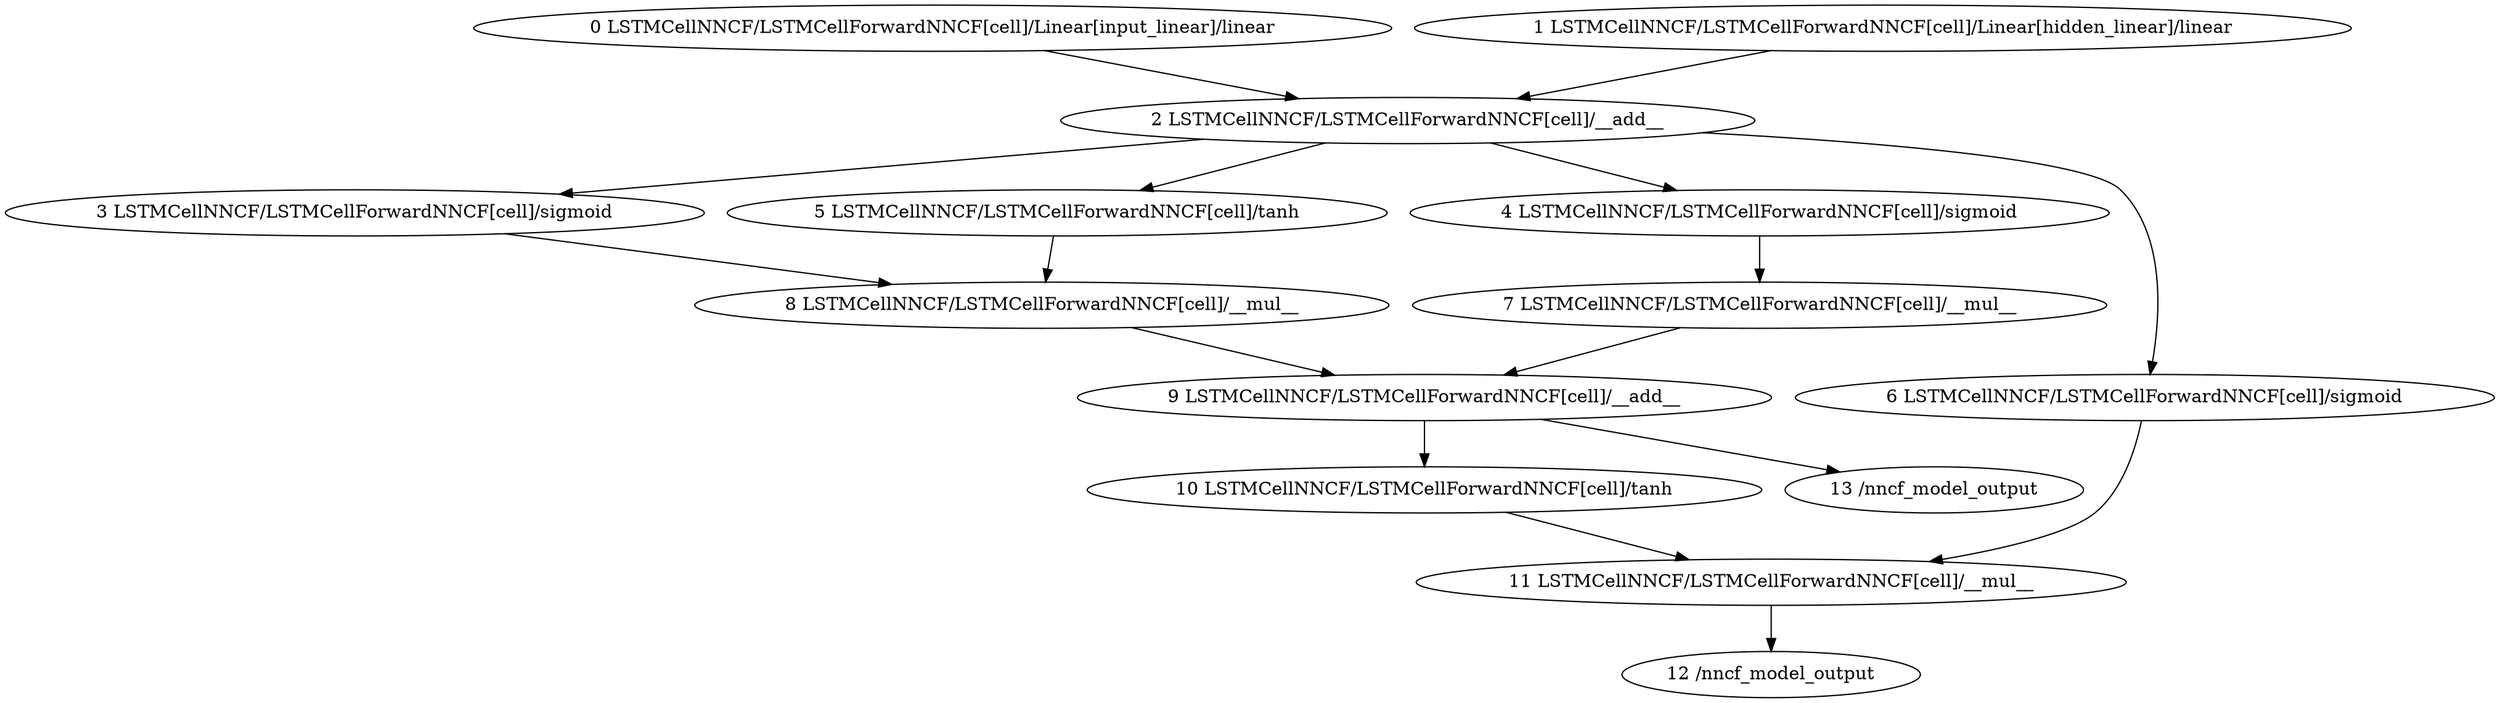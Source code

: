 strict digraph  {
"0 LSTMCellNNCF/LSTMCellForwardNNCF[cell]/Linear[input_linear]/linear" [id=0, scope="LSTMCellNNCF/LSTMCellForwardNNCF[cell]/Linear[input_linear]", type=linear];
"1 LSTMCellNNCF/LSTMCellForwardNNCF[cell]/Linear[hidden_linear]/linear" [id=1, scope="LSTMCellNNCF/LSTMCellForwardNNCF[cell]/Linear[hidden_linear]", type=linear];
"2 LSTMCellNNCF/LSTMCellForwardNNCF[cell]/__add__" [id=2, scope="LSTMCellNNCF/LSTMCellForwardNNCF[cell]", type=__add__];
"3 LSTMCellNNCF/LSTMCellForwardNNCF[cell]/sigmoid" [id=3, scope="LSTMCellNNCF/LSTMCellForwardNNCF[cell]", type=sigmoid];
"4 LSTMCellNNCF/LSTMCellForwardNNCF[cell]/sigmoid" [id=4, scope="LSTMCellNNCF/LSTMCellForwardNNCF[cell]", type=sigmoid];
"5 LSTMCellNNCF/LSTMCellForwardNNCF[cell]/tanh" [id=5, scope="LSTMCellNNCF/LSTMCellForwardNNCF[cell]", type=tanh];
"6 LSTMCellNNCF/LSTMCellForwardNNCF[cell]/sigmoid" [id=6, scope="LSTMCellNNCF/LSTMCellForwardNNCF[cell]", type=sigmoid];
"7 LSTMCellNNCF/LSTMCellForwardNNCF[cell]/__mul__" [id=7, scope="LSTMCellNNCF/LSTMCellForwardNNCF[cell]", type=__mul__];
"8 LSTMCellNNCF/LSTMCellForwardNNCF[cell]/__mul__" [id=8, scope="LSTMCellNNCF/LSTMCellForwardNNCF[cell]", type=__mul__];
"9 LSTMCellNNCF/LSTMCellForwardNNCF[cell]/__add__" [id=9, scope="LSTMCellNNCF/LSTMCellForwardNNCF[cell]", type=__add__];
"10 LSTMCellNNCF/LSTMCellForwardNNCF[cell]/tanh" [id=10, scope="LSTMCellNNCF/LSTMCellForwardNNCF[cell]", type=tanh];
"11 LSTMCellNNCF/LSTMCellForwardNNCF[cell]/__mul__" [id=11, scope="LSTMCellNNCF/LSTMCellForwardNNCF[cell]", type=__mul__];
"12 /nncf_model_output" [id=12, scope="", type=nncf_model_output];
"13 /nncf_model_output" [id=13, scope="", type=nncf_model_output];
"0 LSTMCellNNCF/LSTMCellForwardNNCF[cell]/Linear[input_linear]/linear" -> "2 LSTMCellNNCF/LSTMCellForwardNNCF[cell]/__add__";
"1 LSTMCellNNCF/LSTMCellForwardNNCF[cell]/Linear[hidden_linear]/linear" -> "2 LSTMCellNNCF/LSTMCellForwardNNCF[cell]/__add__";
"2 LSTMCellNNCF/LSTMCellForwardNNCF[cell]/__add__" -> "3 LSTMCellNNCF/LSTMCellForwardNNCF[cell]/sigmoid";
"2 LSTMCellNNCF/LSTMCellForwardNNCF[cell]/__add__" -> "4 LSTMCellNNCF/LSTMCellForwardNNCF[cell]/sigmoid";
"2 LSTMCellNNCF/LSTMCellForwardNNCF[cell]/__add__" -> "5 LSTMCellNNCF/LSTMCellForwardNNCF[cell]/tanh";
"2 LSTMCellNNCF/LSTMCellForwardNNCF[cell]/__add__" -> "6 LSTMCellNNCF/LSTMCellForwardNNCF[cell]/sigmoid";
"3 LSTMCellNNCF/LSTMCellForwardNNCF[cell]/sigmoid" -> "8 LSTMCellNNCF/LSTMCellForwardNNCF[cell]/__mul__";
"4 LSTMCellNNCF/LSTMCellForwardNNCF[cell]/sigmoid" -> "7 LSTMCellNNCF/LSTMCellForwardNNCF[cell]/__mul__";
"5 LSTMCellNNCF/LSTMCellForwardNNCF[cell]/tanh" -> "8 LSTMCellNNCF/LSTMCellForwardNNCF[cell]/__mul__";
"7 LSTMCellNNCF/LSTMCellForwardNNCF[cell]/__mul__" -> "9 LSTMCellNNCF/LSTMCellForwardNNCF[cell]/__add__";
"8 LSTMCellNNCF/LSTMCellForwardNNCF[cell]/__mul__" -> "9 LSTMCellNNCF/LSTMCellForwardNNCF[cell]/__add__";
"6 LSTMCellNNCF/LSTMCellForwardNNCF[cell]/sigmoid" -> "11 LSTMCellNNCF/LSTMCellForwardNNCF[cell]/__mul__";
"9 LSTMCellNNCF/LSTMCellForwardNNCF[cell]/__add__" -> "10 LSTMCellNNCF/LSTMCellForwardNNCF[cell]/tanh";
"9 LSTMCellNNCF/LSTMCellForwardNNCF[cell]/__add__" -> "13 /nncf_model_output";
"10 LSTMCellNNCF/LSTMCellForwardNNCF[cell]/tanh" -> "11 LSTMCellNNCF/LSTMCellForwardNNCF[cell]/__mul__";
"11 LSTMCellNNCF/LSTMCellForwardNNCF[cell]/__mul__" -> "12 /nncf_model_output";
}
